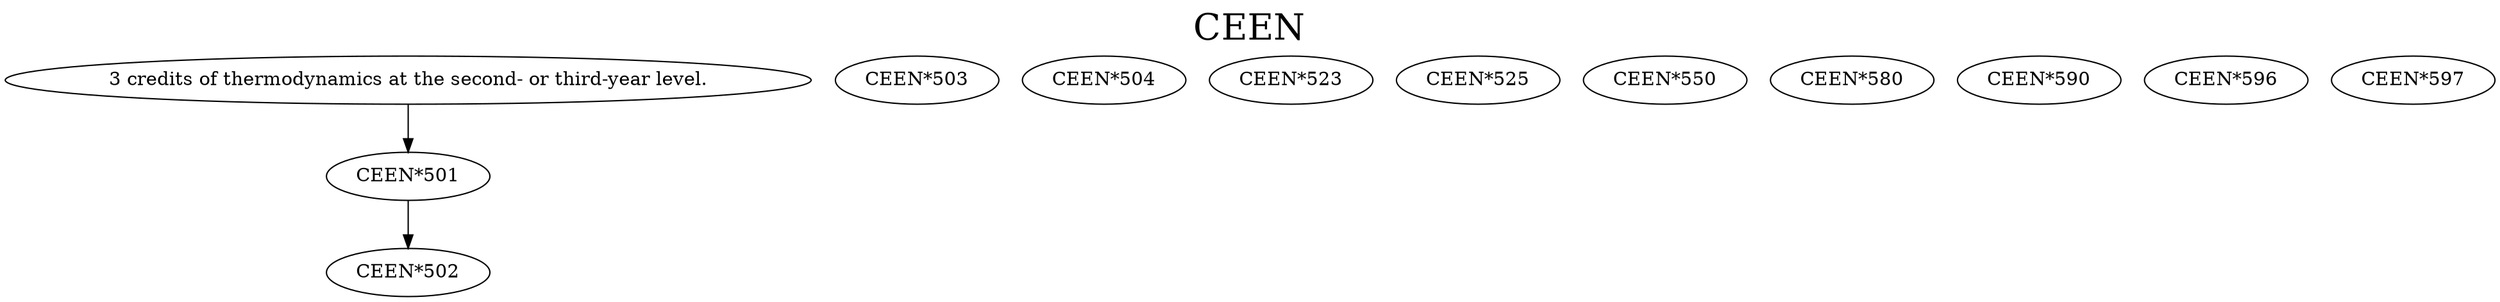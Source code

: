 digraph CEEN {
labelloc = "t";
label = "CEEN"
fontsize = 27;
"3 credits of thermodynamics at the second- or third-year level." -> "CEEN*501" [style=solid]
"CEEN*501" -> "CEEN*502" [style=solid]
"CEEN*503"
"CEEN*504"
"CEEN*523"
"CEEN*525"
"CEEN*550"
"CEEN*580"
"CEEN*590"
"CEEN*596"
"CEEN*597"
}
